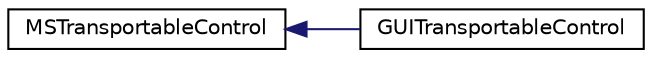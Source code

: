 digraph "Graphical Class Hierarchy"
{
  edge [fontname="Helvetica",fontsize="10",labelfontname="Helvetica",labelfontsize="10"];
  node [fontname="Helvetica",fontsize="10",shape=record];
  rankdir="LR";
  Node0 [label="MSTransportableControl",height=0.2,width=0.4,color="black", fillcolor="white", style="filled",URL="$d9/d03/class_m_s_transportable_control.html"];
  Node0 -> Node1 [dir="back",color="midnightblue",fontsize="10",style="solid",fontname="Helvetica"];
  Node1 [label="GUITransportableControl",height=0.2,width=0.4,color="black", fillcolor="white", style="filled",URL="$db/df0/class_g_u_i_transportable_control.html",tooltip="GUI-version of the transportable control for building gui persons and containers. ..."];
}
